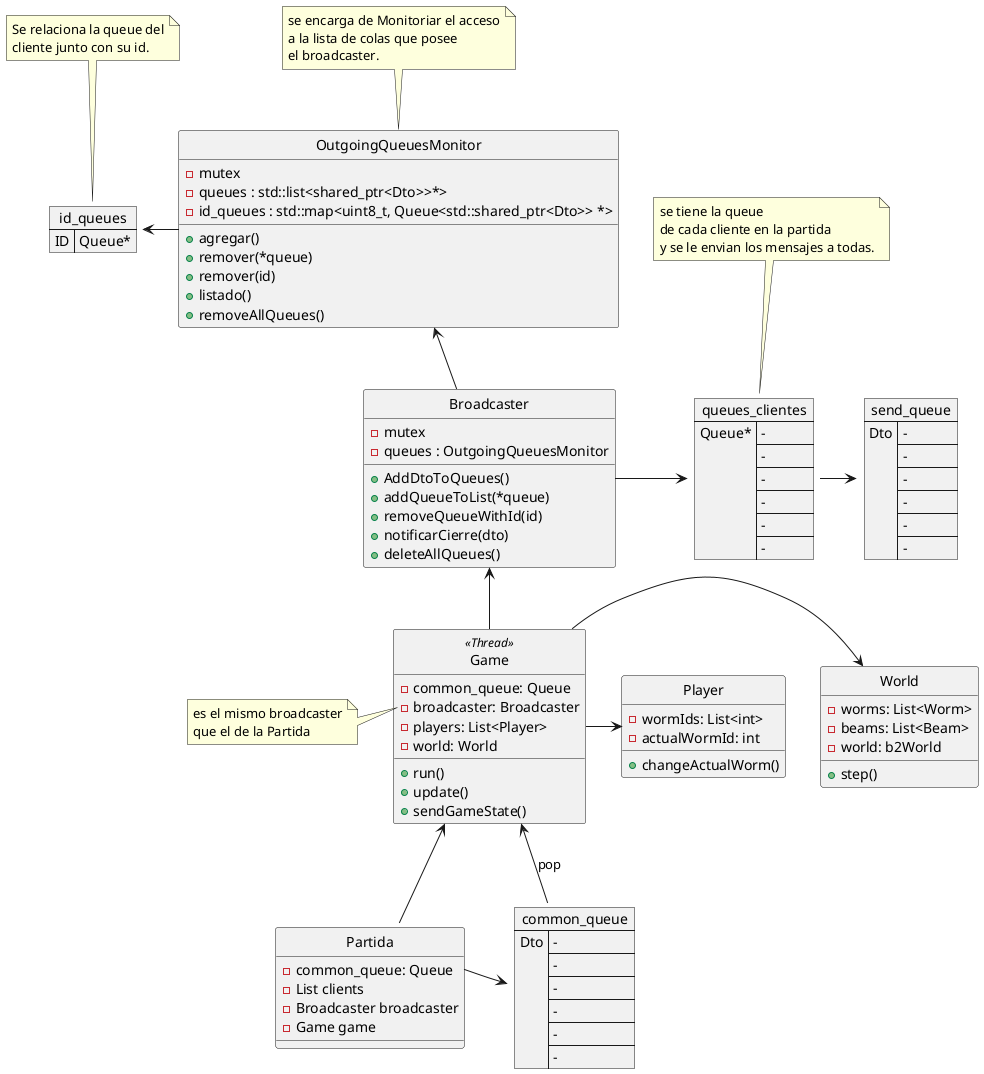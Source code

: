 @startuml
hide empty attributes
    hide circle
    
    class Partida {
        - common_queue: Queue
        - List clients
        - Broadcaster broadcaster
        - Game game
        
    }


    class Broadcaster {
     - mutex
     - queues : OutgoingQueuesMonitor
     +AddDtoToQueues()
     +addQueueToList(*queue)
     +removeQueueWithId(id)
     +notificarCierre(dto)
     +deleteAllQueues()
    }

    class OutgoingQueuesMonitor {
     - mutex
     - queues : std::list<shared_ptr<Dto>>*>
     - id_queues : std::map<uint8_t, Queue<std::shared_ptr<Dto>> *>
     +agregar()
     +remover(*queue)
     +remover(id)
     +listado()
     +removeAllQueues()
    }

    class Player{
         - wormIds: List<int>
         - actualWormId: int
         + changeActualWorm()
    } 

   class Game <<Thread>> {
        - common_queue: Queue
        - broadcaster: Broadcaster
        - players: List<Player> 
        - world: World
        + run()
        + update()
        + sendGameState()
    }

    class World {
        - worms: List<Worm>
        - beams: List<Beam>
        - world: b2World
        + step()
    }

json send_queue {
   "Dto":["-", "-","-", "-","-", "-"]
}

json common_queue {
   "Dto":["-", "-","-", "-","-", "-"]
}


json queues_clientes {
   "Queue*":["-", "-","-", "-","-", "-"]
}

json id_queues {
   "ID":["Queue*"]
}

Partida -up-> Game
Partida::common_queue -> common_queue
Game -> World
Game -> Player
Game -up-> Broadcaster
Game <-left- common_queue : pop

Broadcaster -> queues_clientes
Broadcaster -up-> OutgoingQueuesMonitor
OutgoingQueuesMonitor -left-> id_queues
queues_clientes -> send_queue

note left of Game::broadcaster
es el mismo broadcaster
que el de la Partida
end note 

note top of queues_clientes
se tiene la queue
de cada cliente en la partida
y se le envian los mensajes a todas.
end note


note top of OutgoingQueuesMonitor
se encarga de Monitoriar el acceso
a la lista de colas que posee
el broadcaster.
end note


note top of id_queues
Se relaciona la queue del
cliente junto con su id.
end note

@enduml
